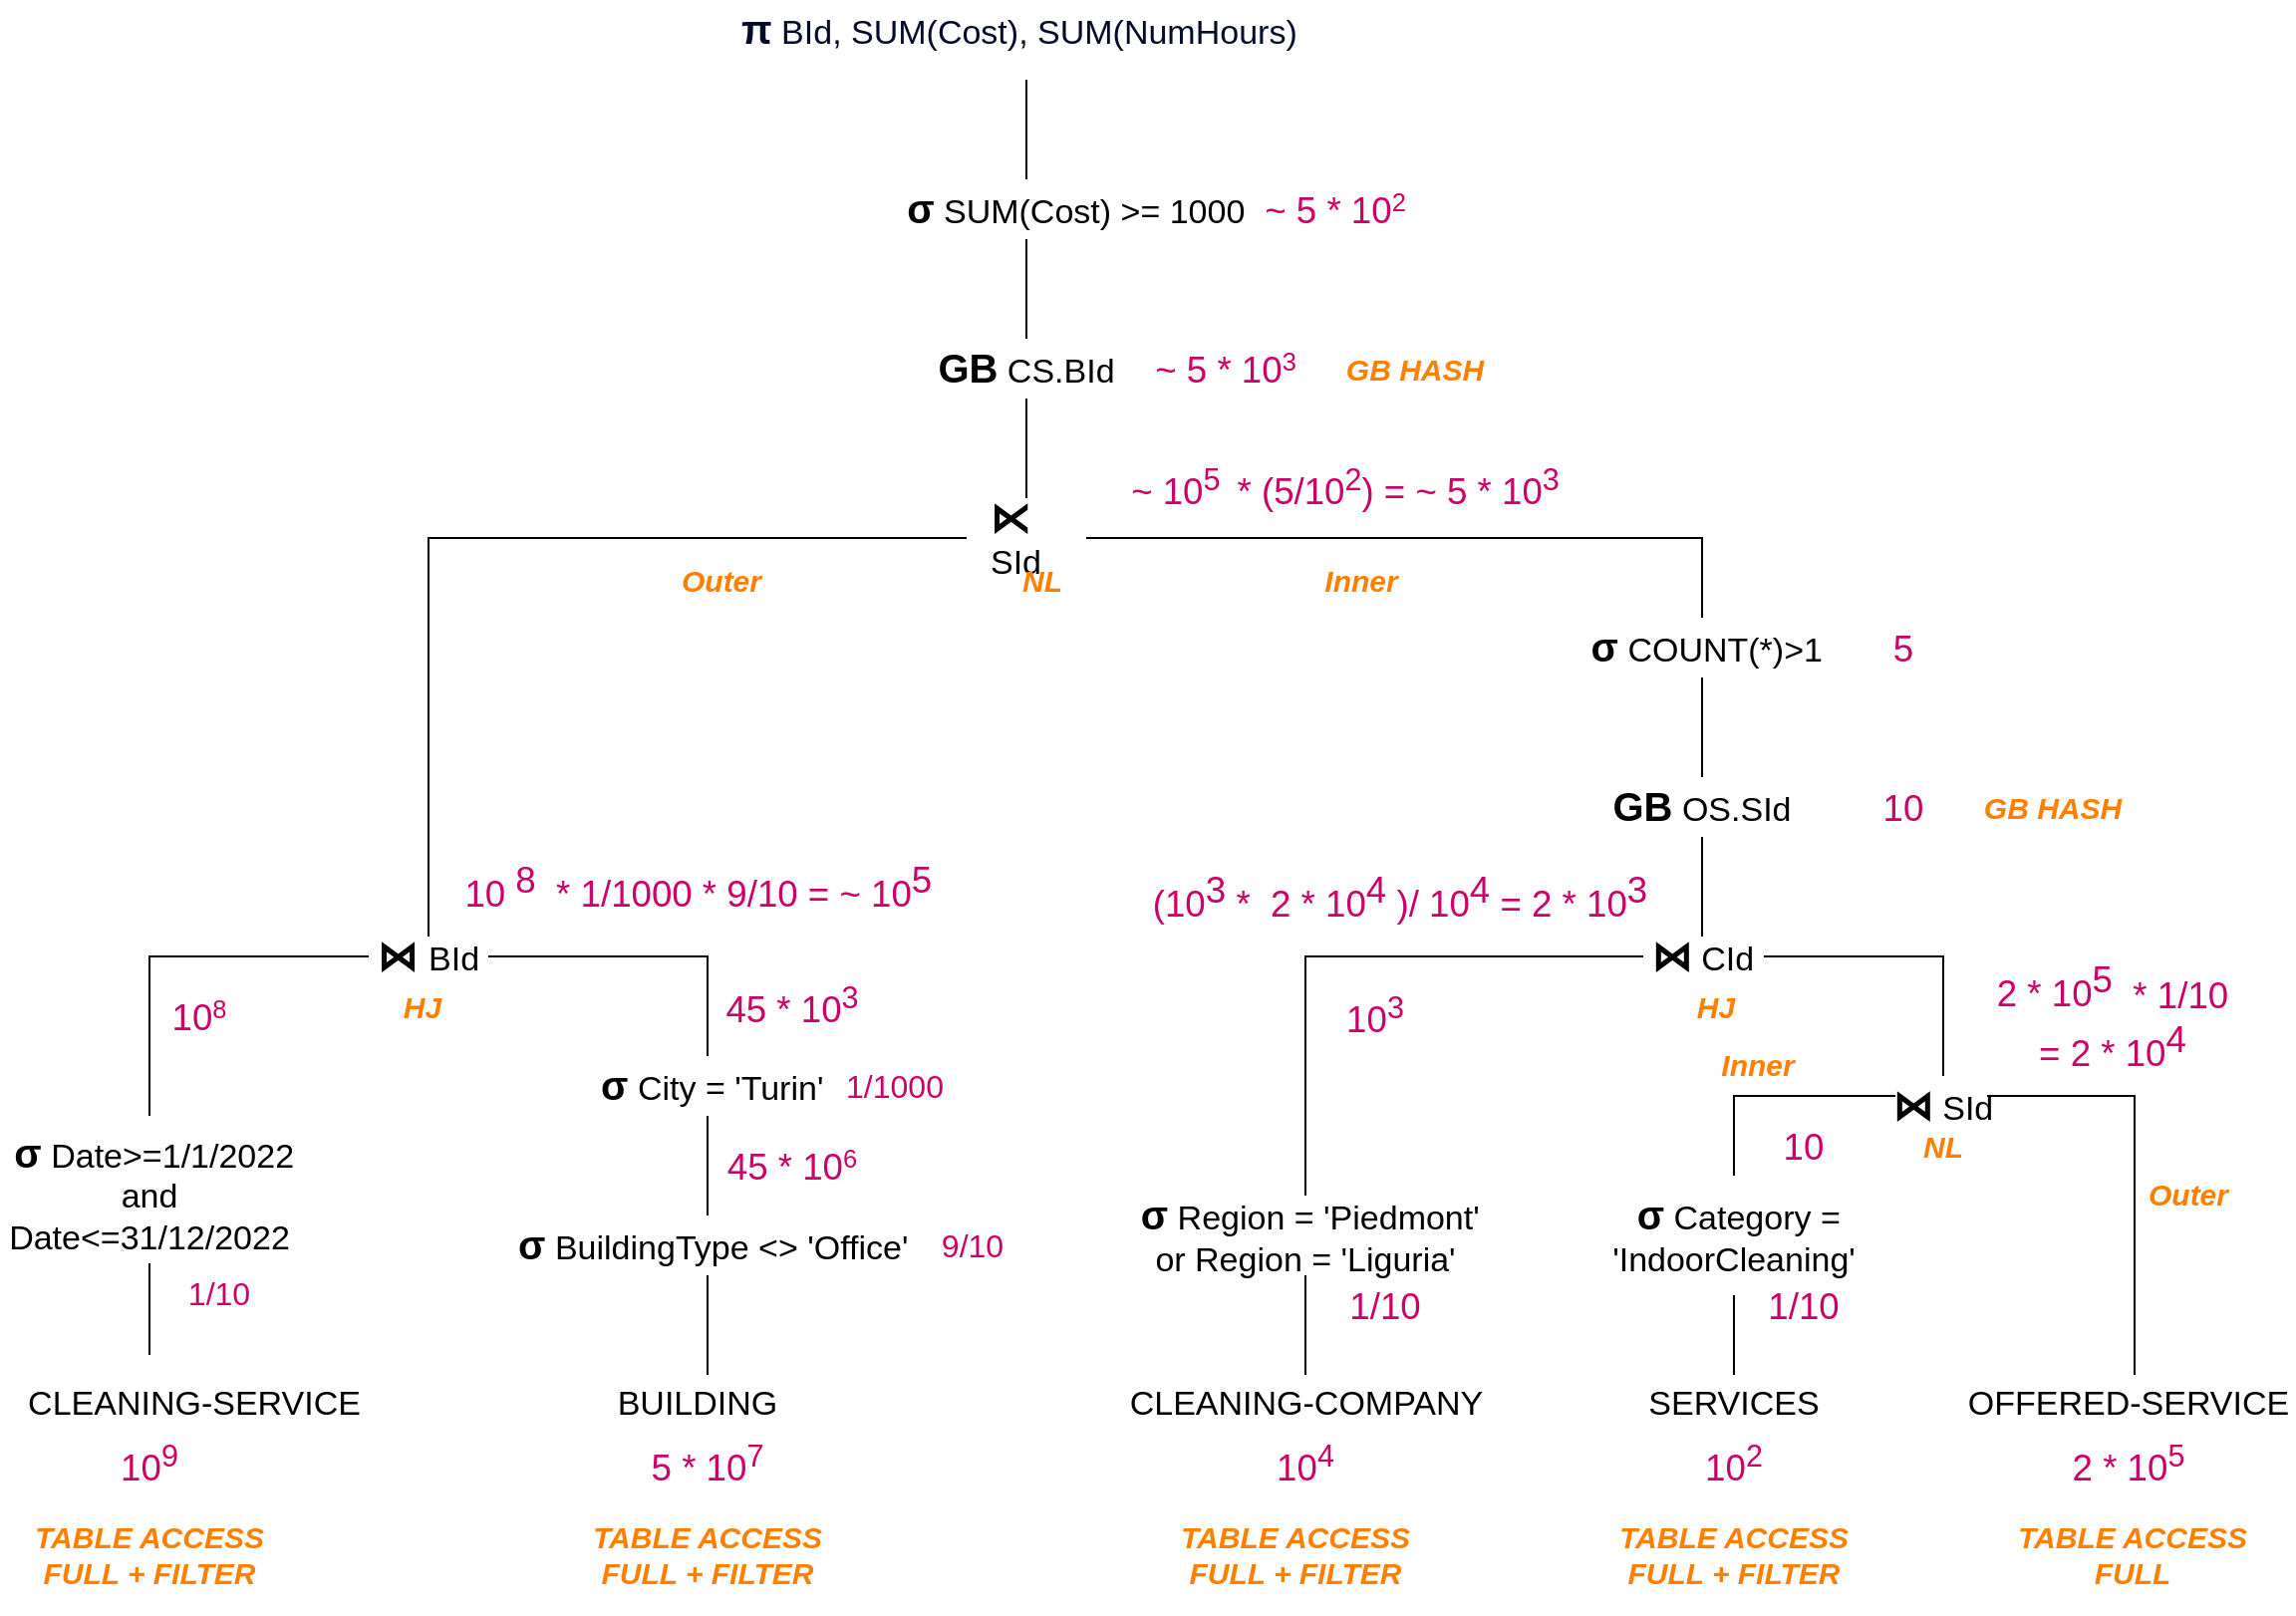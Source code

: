 <mxfile version="22.1.11" type="device">
  <diagram name="Pagina-1" id="FXyGcG8aw2ZXNI5NaLja">
    <mxGraphModel dx="1562" dy="765" grid="1" gridSize="10" guides="1" tooltips="1" connect="1" arrows="1" fold="1" page="1" pageScale="1" pageWidth="1169" pageHeight="827" math="0" shadow="0">
      <root>
        <mxCell id="0" />
        <mxCell id="1" parent="0" />
        <mxCell id="ZtffvyYg2WjF2O-NpsjH-1" value="CLEANING-COMPANY" style="text;html=1;strokeColor=none;fillColor=none;align=center;verticalAlign=middle;whiteSpace=wrap;rounded=0;fontSize=17;" parent="1" vertex="1">
          <mxGeometry x="567.5" y="750" width="185" height="30" as="geometry" />
        </mxCell>
        <mxCell id="ZtffvyYg2WjF2O-NpsjH-2" value="SERVICES" style="text;html=1;strokeColor=none;fillColor=none;align=center;verticalAlign=middle;whiteSpace=wrap;rounded=0;fontSize=17;" parent="1" vertex="1">
          <mxGeometry x="800" y="750" width="150" height="30" as="geometry" />
        </mxCell>
        <mxCell id="ZtffvyYg2WjF2O-NpsjH-3" value="OFFERED-SERVICE" style="text;html=1;strokeColor=none;fillColor=none;align=center;verticalAlign=middle;whiteSpace=wrap;rounded=0;fontSize=17;" parent="1" vertex="1">
          <mxGeometry x="990" y="750" width="166" height="30" as="geometry" />
        </mxCell>
        <mxCell id="ZtffvyYg2WjF2O-NpsjH-7" value="&amp;nbsp;&lt;b&gt;&lt;font style=&quot;font-size: 20px;&quot;&gt;σ&lt;/font&gt;&lt;/b&gt; &lt;font style=&quot;font-size: 17px;&quot;&gt;Region = &#39;Piedmont&#39; or Region = &#39;Liguria&#39;&lt;/font&gt;" style="text;html=1;strokeColor=none;fillColor=none;align=center;verticalAlign=middle;whiteSpace=wrap;rounded=0;fontSize=17;" parent="1" vertex="1">
          <mxGeometry x="565" y="660" width="190" height="40" as="geometry" />
        </mxCell>
        <mxCell id="ZtffvyYg2WjF2O-NpsjH-9" value="&amp;nbsp;&lt;font style=&quot;font-size: 20px;&quot;&gt;&lt;b&gt;σ&lt;/b&gt;&lt;/font&gt; &lt;font style=&quot;font-size: 17px;&quot;&gt;Category =&lt;br&gt;&#39;IndoorCleaning&#39;&lt;/font&gt;" style="text;html=1;strokeColor=none;fillColor=none;align=center;verticalAlign=middle;whiteSpace=wrap;rounded=0;fontSize=17;" parent="1" vertex="1">
          <mxGeometry x="804" y="657.5" width="142" height="45" as="geometry" />
        </mxCell>
        <mxCell id="ZtffvyYg2WjF2O-NpsjH-13" value="" style="line;strokeWidth=1;direction=south;html=1;fontSize=14;" parent="1" vertex="1">
          <mxGeometry x="655" y="700" width="10" height="50" as="geometry" />
        </mxCell>
        <mxCell id="ZtffvyYg2WjF2O-NpsjH-14" value="" style="line;strokeWidth=1;direction=south;html=1;fontSize=14;" parent="1" vertex="1">
          <mxGeometry x="870" y="710" width="10" height="40" as="geometry" />
        </mxCell>
        <mxCell id="ZtffvyYg2WjF2O-NpsjH-16" value="" style="endArrow=none;html=1;rounded=0;edgeStyle=orthogonalEdgeStyle;fontSize=14;" parent="1" edge="1">
          <mxGeometry width="50" height="50" relative="1" as="geometry">
            <mxPoint x="890" y="540" as="sourcePoint" />
            <mxPoint x="980" y="600" as="targetPoint" />
            <Array as="points">
              <mxPoint x="980" y="540" />
            </Array>
          </mxGeometry>
        </mxCell>
        <mxCell id="ZtffvyYg2WjF2O-NpsjH-18" value="" style="endArrow=none;html=1;rounded=0;edgeStyle=orthogonalEdgeStyle;entryX=0;entryY=0.5;entryDx=0;entryDy=0;fontSize=14;" parent="1" target="ZtffvyYg2WjF2O-NpsjH-20" edge="1">
          <mxGeometry width="50" height="50" relative="1" as="geometry">
            <mxPoint x="660" y="660" as="sourcePoint" />
            <mxPoint x="820" y="540" as="targetPoint" />
            <Array as="points">
              <mxPoint x="660" y="540" />
            </Array>
          </mxGeometry>
        </mxCell>
        <mxCell id="ZtffvyYg2WjF2O-NpsjH-20" value="&lt;font style=&quot;&quot;&gt;&lt;font style=&quot;font-size: 20px;&quot;&gt;&lt;b&gt;⋈&lt;/b&gt;&lt;/font&gt;&lt;font style=&quot;font-size: 17px;&quot;&gt;&amp;nbsp;CId&lt;/font&gt;&lt;br style=&quot;font-size: 17px;&quot;&gt;&lt;/font&gt;" style="text;html=1;strokeColor=none;fillColor=none;align=center;verticalAlign=middle;whiteSpace=wrap;rounded=0;fontSize=17;" parent="1" vertex="1">
          <mxGeometry x="829.5" y="525" width="59" height="30" as="geometry" />
        </mxCell>
        <mxCell id="ZtffvyYg2WjF2O-NpsjH-21" value="" style="line;strokeWidth=1;direction=south;html=1;fontSize=14;" parent="1" vertex="1">
          <mxGeometry x="854" y="480" width="10" height="50" as="geometry" />
        </mxCell>
        <mxCell id="ZtffvyYg2WjF2O-NpsjH-22" value="&lt;b&gt;&lt;font style=&quot;font-size: 20px;&quot;&gt;GB&lt;/font&gt;&lt;/b&gt;&amp;nbsp;OS.SId" style="text;html=1;strokeColor=none;fillColor=none;align=center;verticalAlign=middle;whiteSpace=wrap;rounded=0;fontSize=17;" parent="1" vertex="1">
          <mxGeometry x="784" y="450" width="150" height="30" as="geometry" />
        </mxCell>
        <mxCell id="ZtffvyYg2WjF2O-NpsjH-23" value="" style="line;strokeWidth=1;direction=south;html=1;fontSize=14;" parent="1" vertex="1">
          <mxGeometry x="854" y="400" width="10" height="50" as="geometry" />
        </mxCell>
        <mxCell id="ZtffvyYg2WjF2O-NpsjH-24" value="&amp;nbsp;&lt;b&gt;&lt;font style=&quot;font-size: 20px;&quot;&gt;σ&lt;/font&gt;&lt;/b&gt; &lt;span style=&quot;font-size: 17px;&quot;&gt;COUNT(*)&amp;gt;1&lt;/span&gt;" style="text;html=1;strokeColor=none;fillColor=none;align=center;verticalAlign=middle;whiteSpace=wrap;rounded=0;fontSize=17;" parent="1" vertex="1">
          <mxGeometry x="784" y="370" width="150" height="30" as="geometry" />
        </mxCell>
        <mxCell id="ZtffvyYg2WjF2O-NpsjH-25" value="CLEANING-SERVICE" style="text;html=1;strokeColor=none;fillColor=none;align=center;verticalAlign=middle;whiteSpace=wrap;rounded=0;fontSize=17;" parent="1" vertex="1">
          <mxGeometry x="5" y="750" width="195" height="30" as="geometry" />
        </mxCell>
        <mxCell id="ZtffvyYg2WjF2O-NpsjH-26" value="BUILDING" style="text;html=1;strokeColor=none;fillColor=none;align=center;verticalAlign=middle;whiteSpace=wrap;rounded=0;fontSize=17;" parent="1" vertex="1">
          <mxGeometry x="280" y="750" width="150" height="30" as="geometry" />
        </mxCell>
        <mxCell id="ZtffvyYg2WjF2O-NpsjH-27" value="" style="line;strokeWidth=1;direction=south;html=1;fontSize=14;" parent="1" vertex="1">
          <mxGeometry x="75" y="694" width="10" height="46" as="geometry" />
        </mxCell>
        <mxCell id="ZtffvyYg2WjF2O-NpsjH-28" value="" style="line;strokeWidth=1;direction=south;html=1;fontSize=14;" parent="1" vertex="1">
          <mxGeometry x="355" y="700" width="10" height="50" as="geometry" />
        </mxCell>
        <mxCell id="ZtffvyYg2WjF2O-NpsjH-29" value="&amp;nbsp;&lt;b&gt;&lt;font style=&quot;font-size: 20px;&quot;&gt;σ&lt;/font&gt;&lt;/b&gt; &lt;span style=&quot;font-size: 17px;&quot;&gt;Date&amp;gt;=1/1/2022 and Date&amp;lt;=31/12/2022&lt;/span&gt;" style="text;html=1;strokeColor=none;fillColor=none;align=center;verticalAlign=middle;whiteSpace=wrap;rounded=0;fontSize=17;" parent="1" vertex="1">
          <mxGeometry x="5" y="624" width="150" height="70" as="geometry" />
        </mxCell>
        <mxCell id="ZtffvyYg2WjF2O-NpsjH-30" value="&amp;nbsp;&lt;b&gt;&lt;font style=&quot;font-size: 20px;&quot;&gt;σ&lt;/font&gt;&lt;/b&gt; &lt;span style=&quot;font-size: 17px;&quot;&gt;BuildingType &amp;lt;&amp;gt; &#39;Office&#39;&lt;/span&gt;" style="text;html=1;strokeColor=none;fillColor=none;align=center;verticalAlign=middle;whiteSpace=wrap;rounded=0;fontSize=17;" parent="1" vertex="1">
          <mxGeometry x="257.5" y="670" width="205" height="30" as="geometry" />
        </mxCell>
        <mxCell id="ZtffvyYg2WjF2O-NpsjH-31" value="" style="line;strokeWidth=1;direction=south;html=1;fontSize=14;" parent="1" vertex="1">
          <mxGeometry x="355" y="620" width="10" height="50" as="geometry" />
        </mxCell>
        <mxCell id="ZtffvyYg2WjF2O-NpsjH-32" value="&amp;nbsp;&lt;font style=&quot;font-size: 20px;&quot;&gt;&lt;b&gt;σ&lt;/b&gt;&lt;/font&gt; &lt;span style=&quot;font-size: 17px;&quot;&gt;City = &#39;Turin&#39;&lt;/span&gt;" style="text;html=1;strokeColor=none;fillColor=none;align=center;verticalAlign=middle;whiteSpace=wrap;rounded=0;fontSize=17;" parent="1" vertex="1">
          <mxGeometry x="296.25" y="590" width="127.5" height="30" as="geometry" />
        </mxCell>
        <mxCell id="ZtffvyYg2WjF2O-NpsjH-33" value="" style="endArrow=none;html=1;rounded=0;edgeStyle=orthogonalEdgeStyle;fontSize=14;" parent="1" edge="1">
          <mxGeometry width="50" height="50" relative="1" as="geometry">
            <mxPoint x="80" y="620" as="sourcePoint" />
            <mxPoint x="190" y="540" as="targetPoint" />
            <Array as="points">
              <mxPoint x="80" y="540" />
            </Array>
          </mxGeometry>
        </mxCell>
        <mxCell id="ZtffvyYg2WjF2O-NpsjH-34" value="" style="endArrow=none;html=1;rounded=0;edgeStyle=orthogonalEdgeStyle;fontSize=14;" parent="1" edge="1">
          <mxGeometry width="50" height="50" relative="1" as="geometry">
            <mxPoint x="250" y="540" as="sourcePoint" />
            <mxPoint x="360" y="590" as="targetPoint" />
            <Array as="points">
              <mxPoint x="360" y="540" />
              <mxPoint x="360" y="590" />
            </Array>
          </mxGeometry>
        </mxCell>
        <mxCell id="ZtffvyYg2WjF2O-NpsjH-35" value="&lt;font style=&quot;&quot;&gt;&lt;b style=&quot;&quot;&gt;&lt;font style=&quot;font-size: 20px;&quot;&gt;⋈&amp;nbsp;&lt;/font&gt;&lt;/b&gt;&lt;span style=&quot;font-size: 17px;&quot;&gt;BId&lt;/span&gt;&lt;br style=&quot;font-size: 17px;&quot;&gt;&lt;/font&gt;" style="text;html=1;strokeColor=none;fillColor=none;align=center;verticalAlign=middle;whiteSpace=wrap;rounded=0;fontSize=17;" parent="1" vertex="1">
          <mxGeometry x="200" y="530" width="40" height="20" as="geometry" />
        </mxCell>
        <mxCell id="ZtffvyYg2WjF2O-NpsjH-36" value="" style="endArrow=none;html=1;rounded=0;edgeStyle=orthogonalEdgeStyle;fontSize=14;" parent="1" edge="1">
          <mxGeometry width="50" height="50" relative="1" as="geometry">
            <mxPoint x="220" y="530" as="sourcePoint" />
            <mxPoint x="490" y="330" as="targetPoint" />
            <Array as="points">
              <mxPoint x="220" y="330" />
              <mxPoint x="490" y="330" />
            </Array>
          </mxGeometry>
        </mxCell>
        <mxCell id="ZtffvyYg2WjF2O-NpsjH-37" value="" style="endArrow=none;html=1;rounded=0;edgeStyle=orthogonalEdgeStyle;fontSize=14;" parent="1" edge="1">
          <mxGeometry width="50" height="50" relative="1" as="geometry">
            <mxPoint x="550" y="330" as="sourcePoint" />
            <mxPoint x="859" y="370" as="targetPoint" />
            <Array as="points">
              <mxPoint x="689" y="330" />
              <mxPoint x="859" y="330" />
            </Array>
          </mxGeometry>
        </mxCell>
        <mxCell id="ZtffvyYg2WjF2O-NpsjH-39" value="&lt;span style=&quot;font-family: arial, helvetica, sans-serif; font-style: normal; font-variant-ligatures: normal; font-variant-caps: normal; letter-spacing: normal; orphans: 2; text-indent: 0px; text-transform: none; widows: 2; word-spacing: 0px; -webkit-text-stroke-width: 0px; text-decoration-thickness: initial; text-decoration-style: initial; text-decoration-color: initial; float: none; display: inline !important;&quot;&gt;&lt;font style=&quot;font-size: 20px;&quot;&gt;&lt;b&gt;⋉&lt;/b&gt;&lt;/font&gt;&lt;font style=&quot;font-weight: 400; font-size: 17px;&quot;&gt; &lt;/font&gt;&lt;font style=&quot;font-weight: 400; font-size: 17px;&quot;&gt;SId&lt;/font&gt;&lt;/span&gt;" style="text;whiteSpace=wrap;html=1;align=left;verticalAlign=middle;fontSize=17;fontColor=#000000;" parent="1" vertex="1">
          <mxGeometry x="500" y="320" width="50" height="20" as="geometry" />
        </mxCell>
        <mxCell id="ZtffvyYg2WjF2O-NpsjH-40" value="" style="line;strokeWidth=1;direction=south;html=1;fontSize=14;" parent="1" vertex="1">
          <mxGeometry x="515" y="260" width="10" height="50" as="geometry" />
        </mxCell>
        <mxCell id="ZtffvyYg2WjF2O-NpsjH-41" value="&lt;b&gt;&lt;font style=&quot;font-size: 20px;&quot;&gt;GB&lt;/font&gt;&lt;/b&gt;&amp;nbsp;CS.BId" style="text;html=1;strokeColor=none;fillColor=none;align=center;verticalAlign=middle;whiteSpace=wrap;rounded=0;fontSize=17;" parent="1" vertex="1">
          <mxGeometry x="445" y="230" width="150" height="30" as="geometry" />
        </mxCell>
        <mxCell id="ZtffvyYg2WjF2O-NpsjH-42" value="" style="line;strokeWidth=1;direction=south;html=1;fontSize=14;" parent="1" vertex="1">
          <mxGeometry x="515" y="180" width="10" height="50" as="geometry" />
        </mxCell>
        <mxCell id="ZtffvyYg2WjF2O-NpsjH-43" value="&amp;nbsp;&lt;font style=&quot;font-size: 20px;&quot;&gt;&lt;b&gt;σ&lt;/b&gt;&lt;/font&gt; &lt;span style=&quot;font-size: 17px;&quot;&gt;SUM(Cost) &amp;gt;= 1000&lt;/span&gt;" style="text;html=1;strokeColor=none;fillColor=none;align=center;verticalAlign=middle;whiteSpace=wrap;rounded=0;fontSize=17;" parent="1" vertex="1">
          <mxGeometry x="445" y="150" width="195" height="30" as="geometry" />
        </mxCell>
        <mxCell id="ZtffvyYg2WjF2O-NpsjH-44" value="" style="line;strokeWidth=1;direction=south;html=1;fontSize=14;" parent="1" vertex="1">
          <mxGeometry x="515" y="100" width="10" height="50" as="geometry" />
        </mxCell>
        <mxCell id="ZtffvyYg2WjF2O-NpsjH-45" value="&lt;span style=&quot;color: rgb(4, 12, 40); font-family: &amp;quot;Google Sans&amp;quot;, arial, sans-serif; font-style: normal; font-variant-ligatures: normal; font-variant-caps: normal; letter-spacing: normal; orphans: 2; text-align: left; text-indent: 0px; text-transform: none; widows: 2; word-spacing: 0px; -webkit-text-stroke-width: 0px; text-decoration-thickness: initial; text-decoration-style: initial; text-decoration-color: initial; background-color: rgb(255, 255, 255);&quot;&gt;&lt;b style=&quot;&quot;&gt;&lt;font style=&quot;font-size: 20px;&quot;&gt;π&lt;/font&gt;&lt;/b&gt;&lt;/span&gt;&lt;b style=&quot;color: rgb(4, 12, 40); font-weight: 500; font-family: &amp;quot;Google Sans&amp;quot;, arial, sans-serif; font-size: 17px; font-style: normal; font-variant-ligatures: normal; font-variant-caps: normal; letter-spacing: normal; orphans: 2; text-align: left; text-indent: 0px; text-transform: none; widows: 2; word-spacing: 0px; -webkit-text-stroke-width: 0px; text-decoration-thickness: initial; text-decoration-style: initial; text-decoration-color: initial; background-color: rgb(255, 255, 255);&quot;&gt; &lt;/b&gt;&lt;b style=&quot;color: rgb(4, 12, 40); font-weight: 500; font-family: &amp;quot;Google Sans&amp;quot;, arial, sans-serif; font-style: normal; font-variant-ligatures: normal; font-variant-caps: normal; letter-spacing: normal; orphans: 2; text-align: left; text-indent: 0px; text-transform: none; widows: 2; word-spacing: 0px; -webkit-text-stroke-width: 0px; text-decoration-thickness: initial; text-decoration-style: initial; text-decoration-color: initial; background-color: rgb(255, 255, 255); font-size: 17px;&quot;&gt;&lt;font style=&quot;font-size: 17px;&quot;&gt;BId, SUM(Cost), SUM(NumHours)&lt;/font&gt;&lt;/b&gt;" style="text;whiteSpace=wrap;html=1;verticalAlign=middle;fontSize=17;" parent="1" vertex="1">
          <mxGeometry x="375" y="60" width="290" height="30" as="geometry" />
        </mxCell>
        <mxCell id="ZtffvyYg2WjF2O-NpsjH-46" value="" style="endArrow=none;html=1;rounded=0;edgeStyle=orthogonalEdgeStyle;fontSize=14;" parent="1" edge="1">
          <mxGeometry width="50" height="50" relative="1" as="geometry">
            <mxPoint x="875" y="650" as="sourcePoint" />
            <mxPoint x="950" y="610" as="targetPoint" />
            <Array as="points">
              <mxPoint x="875" y="610" />
              <mxPoint x="956" y="610" />
            </Array>
          </mxGeometry>
        </mxCell>
        <mxCell id="ZtffvyYg2WjF2O-NpsjH-47" value="" style="endArrow=none;html=1;rounded=0;edgeStyle=orthogonalEdgeStyle;fontSize=14;" parent="1" edge="1">
          <mxGeometry width="50" height="50" relative="1" as="geometry">
            <mxPoint x="1002" y="610" as="sourcePoint" />
            <mxPoint x="1076" y="750" as="targetPoint" />
            <Array as="points">
              <mxPoint x="1076" y="610" />
            </Array>
          </mxGeometry>
        </mxCell>
        <mxCell id="ZtffvyYg2WjF2O-NpsjH-48" value="&lt;font style=&quot;&quot;&gt;&lt;b style=&quot;&quot;&gt;&lt;font style=&quot;font-size: 20px;&quot;&gt;⋈&lt;/font&gt;&lt;/b&gt;&amp;nbsp;&lt;font style=&quot;font-size: 17px;&quot;&gt;SId&lt;/font&gt;&lt;br style=&quot;font-size: 17px;&quot;&gt;&lt;/font&gt;" style="text;html=1;strokeColor=none;fillColor=none;align=center;verticalAlign=middle;whiteSpace=wrap;rounded=0;fontSize=17;" parent="1" vertex="1">
          <mxGeometry x="960" y="600" width="40" height="30" as="geometry" />
        </mxCell>
        <mxCell id="hh6XJMg2Mayo5gV9Mvoj-1" value="&lt;span style=&quot;font-size: 18.333px;&quot;&gt;10&lt;sup&gt;4&lt;/sup&gt;&lt;/span&gt;" style="text;html=1;strokeColor=none;fillColor=none;align=center;verticalAlign=middle;whiteSpace=wrap;rounded=0;fontSize=22;fontColor=#CC0066;" parent="1" vertex="1">
          <mxGeometry x="630" y="780" width="60" height="30" as="geometry" />
        </mxCell>
        <mxCell id="hh6XJMg2Mayo5gV9Mvoj-3" value="&lt;span style=&quot;font-size: 18.333px;&quot;&gt;2 * 10&lt;sup&gt;5&lt;/sup&gt;&lt;/span&gt;" style="text;html=1;strokeColor=none;fillColor=none;align=center;verticalAlign=middle;whiteSpace=wrap;rounded=0;fontSize=22;fontColor=#CC0066;" parent="1" vertex="1">
          <mxGeometry x="1043" y="780" width="60" height="30" as="geometry" />
        </mxCell>
        <mxCell id="hh6XJMg2Mayo5gV9Mvoj-4" value="&lt;span style=&quot;font-size: 18.333px;&quot;&gt;10&lt;sup&gt;2&lt;/sup&gt;&lt;/span&gt;" style="text;html=1;strokeColor=none;fillColor=none;align=center;verticalAlign=middle;whiteSpace=wrap;rounded=0;fontSize=22;fontColor=#CC0066;" parent="1" vertex="1">
          <mxGeometry x="845" y="780" width="60" height="30" as="geometry" />
        </mxCell>
        <mxCell id="hh6XJMg2Mayo5gV9Mvoj-5" value="&lt;span style=&quot;font-size: 18.333px;&quot;&gt;1/10&lt;/span&gt;" style="text;html=1;strokeColor=none;fillColor=none;align=center;verticalAlign=middle;whiteSpace=wrap;rounded=0;fontSize=22;fontColor=#CC0066;" parent="1" vertex="1">
          <mxGeometry x="880" y="700" width="60" height="30" as="geometry" />
        </mxCell>
        <mxCell id="hh6XJMg2Mayo5gV9Mvoj-6" value="&lt;span style=&quot;font-size: 18.333px;&quot;&gt;10&lt;/span&gt;" style="text;html=1;strokeColor=none;fillColor=none;align=center;verticalAlign=middle;whiteSpace=wrap;rounded=0;fontSize=22;fontColor=#CC0066;" parent="1" vertex="1">
          <mxGeometry x="880" y="620" width="60" height="30" as="geometry" />
        </mxCell>
        <mxCell id="hh6XJMg2Mayo5gV9Mvoj-7" value="2 * 10&lt;sup style=&quot;border-color: var(--border-color); font-size: 18.333px;&quot;&gt;5&amp;nbsp;&lt;/sup&gt;&lt;span style=&quot;font-size: 18.333px;&quot;&gt;&amp;nbsp;* 1/10 = 2 * 10&lt;sup style=&quot;font-size: 18.333px;&quot;&gt;4&lt;/sup&gt;&lt;/span&gt;" style="text;html=1;strokeColor=none;fillColor=none;align=center;verticalAlign=middle;whiteSpace=wrap;rounded=0;fontSize=18.333;fontColor=#CC0066;" parent="1" vertex="1">
          <mxGeometry x="1000" y="535" width="130" height="70" as="geometry" />
        </mxCell>
        <mxCell id="hh6XJMg2Mayo5gV9Mvoj-10" value="&lt;span style=&quot;font-size: 18.333px;&quot;&gt;1/10&lt;/span&gt;" style="text;html=1;strokeColor=none;fillColor=none;align=center;verticalAlign=middle;whiteSpace=wrap;rounded=0;fontSize=22;fontColor=#CC0066;" parent="1" vertex="1">
          <mxGeometry x="670" y="700" width="60" height="30" as="geometry" />
        </mxCell>
        <mxCell id="hh6XJMg2Mayo5gV9Mvoj-11" value="(10&lt;sup style=&quot;border-color: var(--border-color); font-size: 18.333px;&quot;&gt;3 &lt;/sup&gt;&lt;span style=&quot;border-color: var(--border-color); font-size: 18.333px;&quot;&gt;*&amp;nbsp;&amp;nbsp;2 * 10&lt;sup style=&quot;border-color: var(--border-color); font-size: 18.333px;&quot;&gt;4 &lt;/sup&gt;&lt;span style=&quot;border-color: var(--border-color); font-size: 18.333px;&quot;&gt;)&lt;/span&gt;&lt;span style=&quot;border-color: var(--border-color); font-size: 18.333px;&quot;&gt;/ 10&lt;sup style=&quot;font-size: 18.333px;&quot;&gt;4 &lt;/sup&gt;=&lt;/span&gt;&lt;/span&gt;&lt;span style=&quot;font-size: 18.333px;&quot;&gt;&amp;nbsp;2 * 10&lt;/span&gt;&lt;span style=&quot;font-size: 18.333px;&quot;&gt;&lt;sup style=&quot;font-size: 18.333px;&quot;&gt;3&lt;/sup&gt;&lt;/span&gt;" style="text;html=1;strokeColor=none;fillColor=none;align=center;verticalAlign=middle;whiteSpace=wrap;rounded=0;fontSize=18.333;fontColor=#CC0066;" parent="1" vertex="1">
          <mxGeometry x="551" y="495" width="313" height="30" as="geometry" />
        </mxCell>
        <mxCell id="hh6XJMg2Mayo5gV9Mvoj-12" value="&lt;span style=&quot;font-size: 18.333px;&quot;&gt;10&lt;sup&gt;3&lt;/sup&gt;&lt;/span&gt;" style="text;html=1;strokeColor=none;fillColor=none;align=center;verticalAlign=middle;whiteSpace=wrap;rounded=0;fontSize=22;fontColor=#CC0066;" parent="1" vertex="1">
          <mxGeometry x="665" y="555" width="60" height="30" as="geometry" />
        </mxCell>
        <mxCell id="hh6XJMg2Mayo5gV9Mvoj-13" value="&lt;span style=&quot;font-size: 18.333px;&quot;&gt;10&lt;/span&gt;" style="text;html=1;strokeColor=none;fillColor=none;align=center;verticalAlign=middle;whiteSpace=wrap;rounded=0;fontSize=22;fontColor=#CC0066;" parent="1" vertex="1">
          <mxGeometry x="930" y="450" width="60" height="30" as="geometry" />
        </mxCell>
        <mxCell id="hh6XJMg2Mayo5gV9Mvoj-14" value="&lt;span style=&quot;font-size: 18.333px;&quot;&gt;5&lt;/span&gt;" style="text;html=1;strokeColor=none;fillColor=none;align=center;verticalAlign=middle;whiteSpace=wrap;rounded=0;fontSize=22;fontColor=#CC0066;" parent="1" vertex="1">
          <mxGeometry x="930" y="370" width="60" height="30" as="geometry" />
        </mxCell>
        <mxCell id="hh6XJMg2Mayo5gV9Mvoj-15" value="&lt;span style=&quot;font-size: 18.333px;&quot;&gt;10&lt;sup&gt;9&lt;/sup&gt;&lt;/span&gt;" style="text;html=1;strokeColor=none;fillColor=none;align=center;verticalAlign=middle;whiteSpace=wrap;rounded=0;fontSize=22;fontColor=#CC0066;" parent="1" vertex="1">
          <mxGeometry x="50" y="780" width="60" height="30" as="geometry" />
        </mxCell>
        <mxCell id="hh6XJMg2Mayo5gV9Mvoj-16" value="&lt;span style=&quot;font-size: 18.333px;&quot;&gt;5 * 10&lt;sup&gt;7&lt;/sup&gt;&lt;/span&gt;" style="text;html=1;strokeColor=none;fillColor=none;align=center;verticalAlign=middle;whiteSpace=wrap;rounded=0;fontSize=22;fontColor=#CC0066;" parent="1" vertex="1">
          <mxGeometry x="330" y="780" width="60" height="30" as="geometry" />
        </mxCell>
        <mxCell id="hh6XJMg2Mayo5gV9Mvoj-17" value="&lt;span style=&quot;font-size: 16px;&quot;&gt;1/10&lt;/span&gt;" style="text;html=1;strokeColor=none;fillColor=none;align=center;verticalAlign=middle;whiteSpace=wrap;rounded=0;fontSize=16;fontColor=#CC0066;" parent="1" vertex="1">
          <mxGeometry x="85" y="694" width="60" height="30" as="geometry" />
        </mxCell>
        <mxCell id="hh6XJMg2Mayo5gV9Mvoj-18" value="&lt;span style=&quot;font-size: 18.333px;&quot;&gt;10&lt;/span&gt;&lt;span style=&quot;font-size: 15.278px;&quot;&gt;&lt;sup&gt;8&lt;/sup&gt;&lt;/span&gt;" style="text;html=1;strokeColor=none;fillColor=none;align=center;verticalAlign=middle;whiteSpace=wrap;rounded=0;fontSize=22;fontColor=#CC0066;" parent="1" vertex="1">
          <mxGeometry x="75" y="555" width="60" height="30" as="geometry" />
        </mxCell>
        <mxCell id="hh6XJMg2Mayo5gV9Mvoj-19" value="&lt;span style=&quot;font-size: 16px;&quot;&gt;9/10&lt;/span&gt;" style="text;html=1;strokeColor=none;fillColor=none;align=center;verticalAlign=middle;whiteSpace=wrap;rounded=0;fontSize=16;fontColor=#CC0066;" parent="1" vertex="1">
          <mxGeometry x="462.5" y="670" width="60" height="30" as="geometry" />
        </mxCell>
        <mxCell id="hh6XJMg2Mayo5gV9Mvoj-20" value="&lt;span style=&quot;font-size: 18.333px;&quot;&gt;45 * 10&lt;/span&gt;&lt;span style=&quot;font-size: 15.278px;&quot;&gt;&lt;sup&gt;6&lt;/sup&gt;&lt;/span&gt;" style="text;html=1;strokeColor=none;fillColor=none;align=center;verticalAlign=middle;whiteSpace=wrap;rounded=0;fontSize=22;fontColor=#CC0066;" parent="1" vertex="1">
          <mxGeometry x="365" y="630" width="75" height="30" as="geometry" />
        </mxCell>
        <mxCell id="hh6XJMg2Mayo5gV9Mvoj-21" value="&lt;span style=&quot;font-size: 16px;&quot;&gt;1/1000&lt;/span&gt;" style="text;html=1;strokeColor=none;fillColor=none;align=center;verticalAlign=middle;whiteSpace=wrap;rounded=0;fontSize=16;fontColor=#CC0066;" parent="1" vertex="1">
          <mxGeometry x="423.75" y="590" width="60" height="30" as="geometry" />
        </mxCell>
        <mxCell id="hh6XJMg2Mayo5gV9Mvoj-22" value="&lt;span style=&quot;font-size: 18.333px;&quot;&gt;45 * 10&lt;sup&gt;3&lt;/sup&gt;&lt;/span&gt;" style="text;html=1;strokeColor=none;fillColor=none;align=center;verticalAlign=middle;whiteSpace=wrap;rounded=0;fontSize=22;fontColor=#CC0066;" parent="1" vertex="1">
          <mxGeometry x="365" y="550" width="75" height="30" as="geometry" />
        </mxCell>
        <mxCell id="hh6XJMg2Mayo5gV9Mvoj-23" value="10&amp;nbsp;&lt;sup style=&quot;border-color: var(--border-color); font-size: 18.333px;&quot;&gt;8&amp;nbsp;&lt;/sup&gt;&lt;span style=&quot;font-size: 18.333px;&quot;&gt;&amp;nbsp;* 1/1000 * 9/10 =&amp;nbsp;&lt;/span&gt;&lt;span style=&quot;font-size: 18.333px;&quot;&gt;~ 10&lt;/span&gt;&lt;span style=&quot;font-size: 18.333px;&quot;&gt;&lt;sup style=&quot;font-size: 18.333px;&quot;&gt;5 &lt;/sup&gt;&amp;nbsp;&lt;/span&gt;" style="text;html=1;strokeColor=none;fillColor=none;align=center;verticalAlign=middle;whiteSpace=wrap;rounded=0;fontSize=18.333;fontColor=#CC0066;" parent="1" vertex="1">
          <mxGeometry x="230.5" y="490" width="259" height="30" as="geometry" />
        </mxCell>
        <mxCell id="hh6XJMg2Mayo5gV9Mvoj-31" value="&lt;span style=&quot;font-size: 18.333px;&quot;&gt;~ 5 * 10&lt;/span&gt;&lt;span style=&quot;font-size: 15.278px;&quot;&gt;&lt;sup&gt;2&lt;/sup&gt;&lt;/span&gt;" style="text;html=1;strokeColor=none;fillColor=none;align=center;verticalAlign=middle;whiteSpace=wrap;rounded=0;fontSize=22;fontColor=#CC0066;" parent="1" vertex="1">
          <mxGeometry x="630" y="150" width="90" height="30" as="geometry" />
        </mxCell>
        <mxCell id="hh6XJMg2Mayo5gV9Mvoj-34" value="&lt;span style=&quot;font-size: 18.333px;&quot;&gt;~ 5 * 10&lt;/span&gt;&lt;span style=&quot;font-size: 15.278px;&quot;&gt;&lt;sup&gt;3&lt;/sup&gt;&lt;/span&gt;" style="text;html=1;strokeColor=none;fillColor=none;align=center;verticalAlign=middle;whiteSpace=wrap;rounded=0;fontSize=22;fontColor=#CC0066;" parent="1" vertex="1">
          <mxGeometry x="575" y="230" width="90" height="30" as="geometry" />
        </mxCell>
        <mxCell id="e1YFPFogA7IRDGSYu4cl-2" value="&lt;font style=&quot;font-size: 18.333px;&quot;&gt;~ 10&lt;sup style=&quot;&quot;&gt;5&amp;nbsp; &lt;/sup&gt;* (5/10&lt;sup style=&quot;&quot;&gt;2&lt;/sup&gt;) =&amp;nbsp;~ 5 * 10&lt;span style=&quot;border-color: var(--border-color);&quot;&gt;&lt;sup style=&quot;border-color: var(--border-color);&quot;&gt;3&lt;/sup&gt;&lt;/span&gt;&lt;/font&gt;" style="text;html=1;strokeColor=none;fillColor=none;align=center;verticalAlign=middle;whiteSpace=wrap;rounded=0;fontSize=22;fontColor=#CC0066;" parent="1" vertex="1">
          <mxGeometry x="550" y="290" width="260" height="30" as="geometry" />
        </mxCell>
        <mxCell id="e1YFPFogA7IRDGSYu4cl-4" value="&lt;span style=&quot;font-size: 15px;&quot;&gt;TABLE ACCESS FULL + FILTER&lt;/span&gt;" style="text;html=1;strokeColor=none;fillColor=none;align=center;verticalAlign=middle;whiteSpace=wrap;rounded=0;fontSize=15;fontColor=#FF8000;fontStyle=3" parent="1" vertex="1">
          <mxGeometry x="285" y="810" width="150" height="60" as="geometry" />
        </mxCell>
        <mxCell id="e1YFPFogA7IRDGSYu4cl-6" value="&lt;span style=&quot;font-size: 15px;&quot;&gt;TABLE ACCESS FULL + FILTER&lt;/span&gt;" style="text;html=1;strokeColor=none;fillColor=none;align=center;verticalAlign=middle;whiteSpace=wrap;rounded=0;fontSize=15;fontColor=#FF8000;fontStyle=3" parent="1" vertex="1">
          <mxGeometry x="5" y="810" width="150" height="60" as="geometry" />
        </mxCell>
        <mxCell id="e1YFPFogA7IRDGSYu4cl-7" value="&lt;span style=&quot;font-size: 15px;&quot;&gt;TABLE ACCESS FULL + FILTER&lt;/span&gt;" style="text;html=1;strokeColor=none;fillColor=none;align=center;verticalAlign=middle;whiteSpace=wrap;rounded=0;fontSize=15;fontColor=#FF8000;fontStyle=3" parent="1" vertex="1">
          <mxGeometry x="580" y="810" width="150" height="60" as="geometry" />
        </mxCell>
        <mxCell id="e1YFPFogA7IRDGSYu4cl-8" value="&lt;span style=&quot;font-size: 15px;&quot;&gt;TABLE ACCESS FULL + FILTER&lt;/span&gt;" style="text;html=1;strokeColor=none;fillColor=none;align=center;verticalAlign=middle;whiteSpace=wrap;rounded=0;fontSize=15;fontColor=#FF8000;fontStyle=3" parent="1" vertex="1">
          <mxGeometry x="805" y="810" width="140" height="60" as="geometry" />
        </mxCell>
        <mxCell id="e1YFPFogA7IRDGSYu4cl-9" value="&lt;span style=&quot;font-size: 15px;&quot;&gt;TABLE ACCESS FULL&lt;/span&gt;" style="text;html=1;strokeColor=none;fillColor=none;align=center;verticalAlign=middle;whiteSpace=wrap;rounded=0;fontSize=15;fontColor=#FF8000;fontStyle=3" parent="1" vertex="1">
          <mxGeometry x="1005" y="810" width="140" height="60" as="geometry" />
        </mxCell>
        <mxCell id="e1YFPFogA7IRDGSYu4cl-10" value="&lt;span style=&quot;font-size: 15px;&quot;&gt;NL&lt;/span&gt;" style="text;html=1;strokeColor=none;fillColor=none;align=center;verticalAlign=middle;whiteSpace=wrap;rounded=0;fontSize=15;fontColor=#FF8000;fontStyle=3" parent="1" vertex="1">
          <mxGeometry x="957" y="605" width="46" height="60" as="geometry" />
        </mxCell>
        <mxCell id="e1YFPFogA7IRDGSYu4cl-11" value="&lt;span style=&quot;font-size: 15px;&quot;&gt;Outer&lt;/span&gt;" style="text;html=1;strokeColor=none;fillColor=none;align=center;verticalAlign=middle;whiteSpace=wrap;rounded=0;fontSize=15;fontColor=#FF8000;fontStyle=3" parent="1" vertex="1">
          <mxGeometry x="1080" y="629" width="46" height="60" as="geometry" />
        </mxCell>
        <mxCell id="e1YFPFogA7IRDGSYu4cl-12" value="&lt;span style=&quot;font-size: 15px;&quot;&gt;Inner&lt;/span&gt;" style="text;html=1;strokeColor=none;fillColor=none;align=center;verticalAlign=middle;whiteSpace=wrap;rounded=0;fontSize=15;fontColor=#FF8000;fontStyle=3" parent="1" vertex="1">
          <mxGeometry x="864" y="564" width="46" height="60" as="geometry" />
        </mxCell>
        <mxCell id="e1YFPFogA7IRDGSYu4cl-13" value="&lt;span style=&quot;font-size: 15px;&quot;&gt;HJ&lt;/span&gt;" style="text;html=1;strokeColor=none;fillColor=none;align=center;verticalAlign=middle;whiteSpace=wrap;rounded=0;fontSize=15;fontColor=#FF8000;fontStyle=3" parent="1" vertex="1">
          <mxGeometry x="842.5" y="540" width="46" height="50" as="geometry" />
        </mxCell>
        <mxCell id="e1YFPFogA7IRDGSYu4cl-14" value="&lt;span style=&quot;font-size: 15px;&quot;&gt;GB HASH&lt;/span&gt;" style="text;html=1;strokeColor=none;fillColor=none;align=center;verticalAlign=middle;whiteSpace=wrap;rounded=0;fontSize=15;fontColor=#FF8000;fontStyle=3" parent="1" vertex="1">
          <mxGeometry x="990" y="435" width="90" height="60" as="geometry" />
        </mxCell>
        <mxCell id="e1YFPFogA7IRDGSYu4cl-15" value="&lt;span style=&quot;font-size: 15px;&quot;&gt;HJ&lt;/span&gt;" style="text;html=1;strokeColor=none;fillColor=none;align=center;verticalAlign=middle;whiteSpace=wrap;rounded=0;fontSize=15;fontColor=#FF8000;fontStyle=3" parent="1" vertex="1">
          <mxGeometry x="194" y="535" width="46" height="60" as="geometry" />
        </mxCell>
        <mxCell id="e1YFPFogA7IRDGSYu4cl-16" value="&lt;span style=&quot;font-size: 15px;&quot;&gt;NL&lt;/span&gt;" style="text;html=1;strokeColor=none;fillColor=none;align=center;verticalAlign=middle;whiteSpace=wrap;rounded=0;fontSize=15;fontColor=#FF8000;fontStyle=3" parent="1" vertex="1">
          <mxGeometry x="504.5" y="321" width="46" height="60" as="geometry" />
        </mxCell>
        <mxCell id="e1YFPFogA7IRDGSYu4cl-17" value="&lt;span style=&quot;font-size: 15px;&quot;&gt;Outer&lt;/span&gt;" style="text;html=1;strokeColor=none;fillColor=none;align=center;verticalAlign=middle;whiteSpace=wrap;rounded=0;fontSize=15;fontColor=#FF8000;fontStyle=3" parent="1" vertex="1">
          <mxGeometry x="344" y="321" width="46" height="60" as="geometry" />
        </mxCell>
        <mxCell id="e1YFPFogA7IRDGSYu4cl-18" value="&lt;span style=&quot;font-size: 15px;&quot;&gt;Inner&lt;/span&gt;" style="text;html=1;strokeColor=none;fillColor=none;align=center;verticalAlign=middle;whiteSpace=wrap;rounded=0;fontSize=15;fontColor=#FF8000;fontStyle=3" parent="1" vertex="1">
          <mxGeometry x="665" y="321" width="46" height="60" as="geometry" />
        </mxCell>
        <mxCell id="e1YFPFogA7IRDGSYu4cl-19" value="&lt;span style=&quot;font-size: 15px;&quot;&gt;GB HASH&lt;/span&gt;" style="text;html=1;strokeColor=none;fillColor=none;align=center;verticalAlign=middle;whiteSpace=wrap;rounded=0;fontSize=15;fontColor=#FF8000;fontStyle=3" parent="1" vertex="1">
          <mxGeometry x="670" y="215" width="90" height="60" as="geometry" />
        </mxCell>
      </root>
    </mxGraphModel>
  </diagram>
</mxfile>
